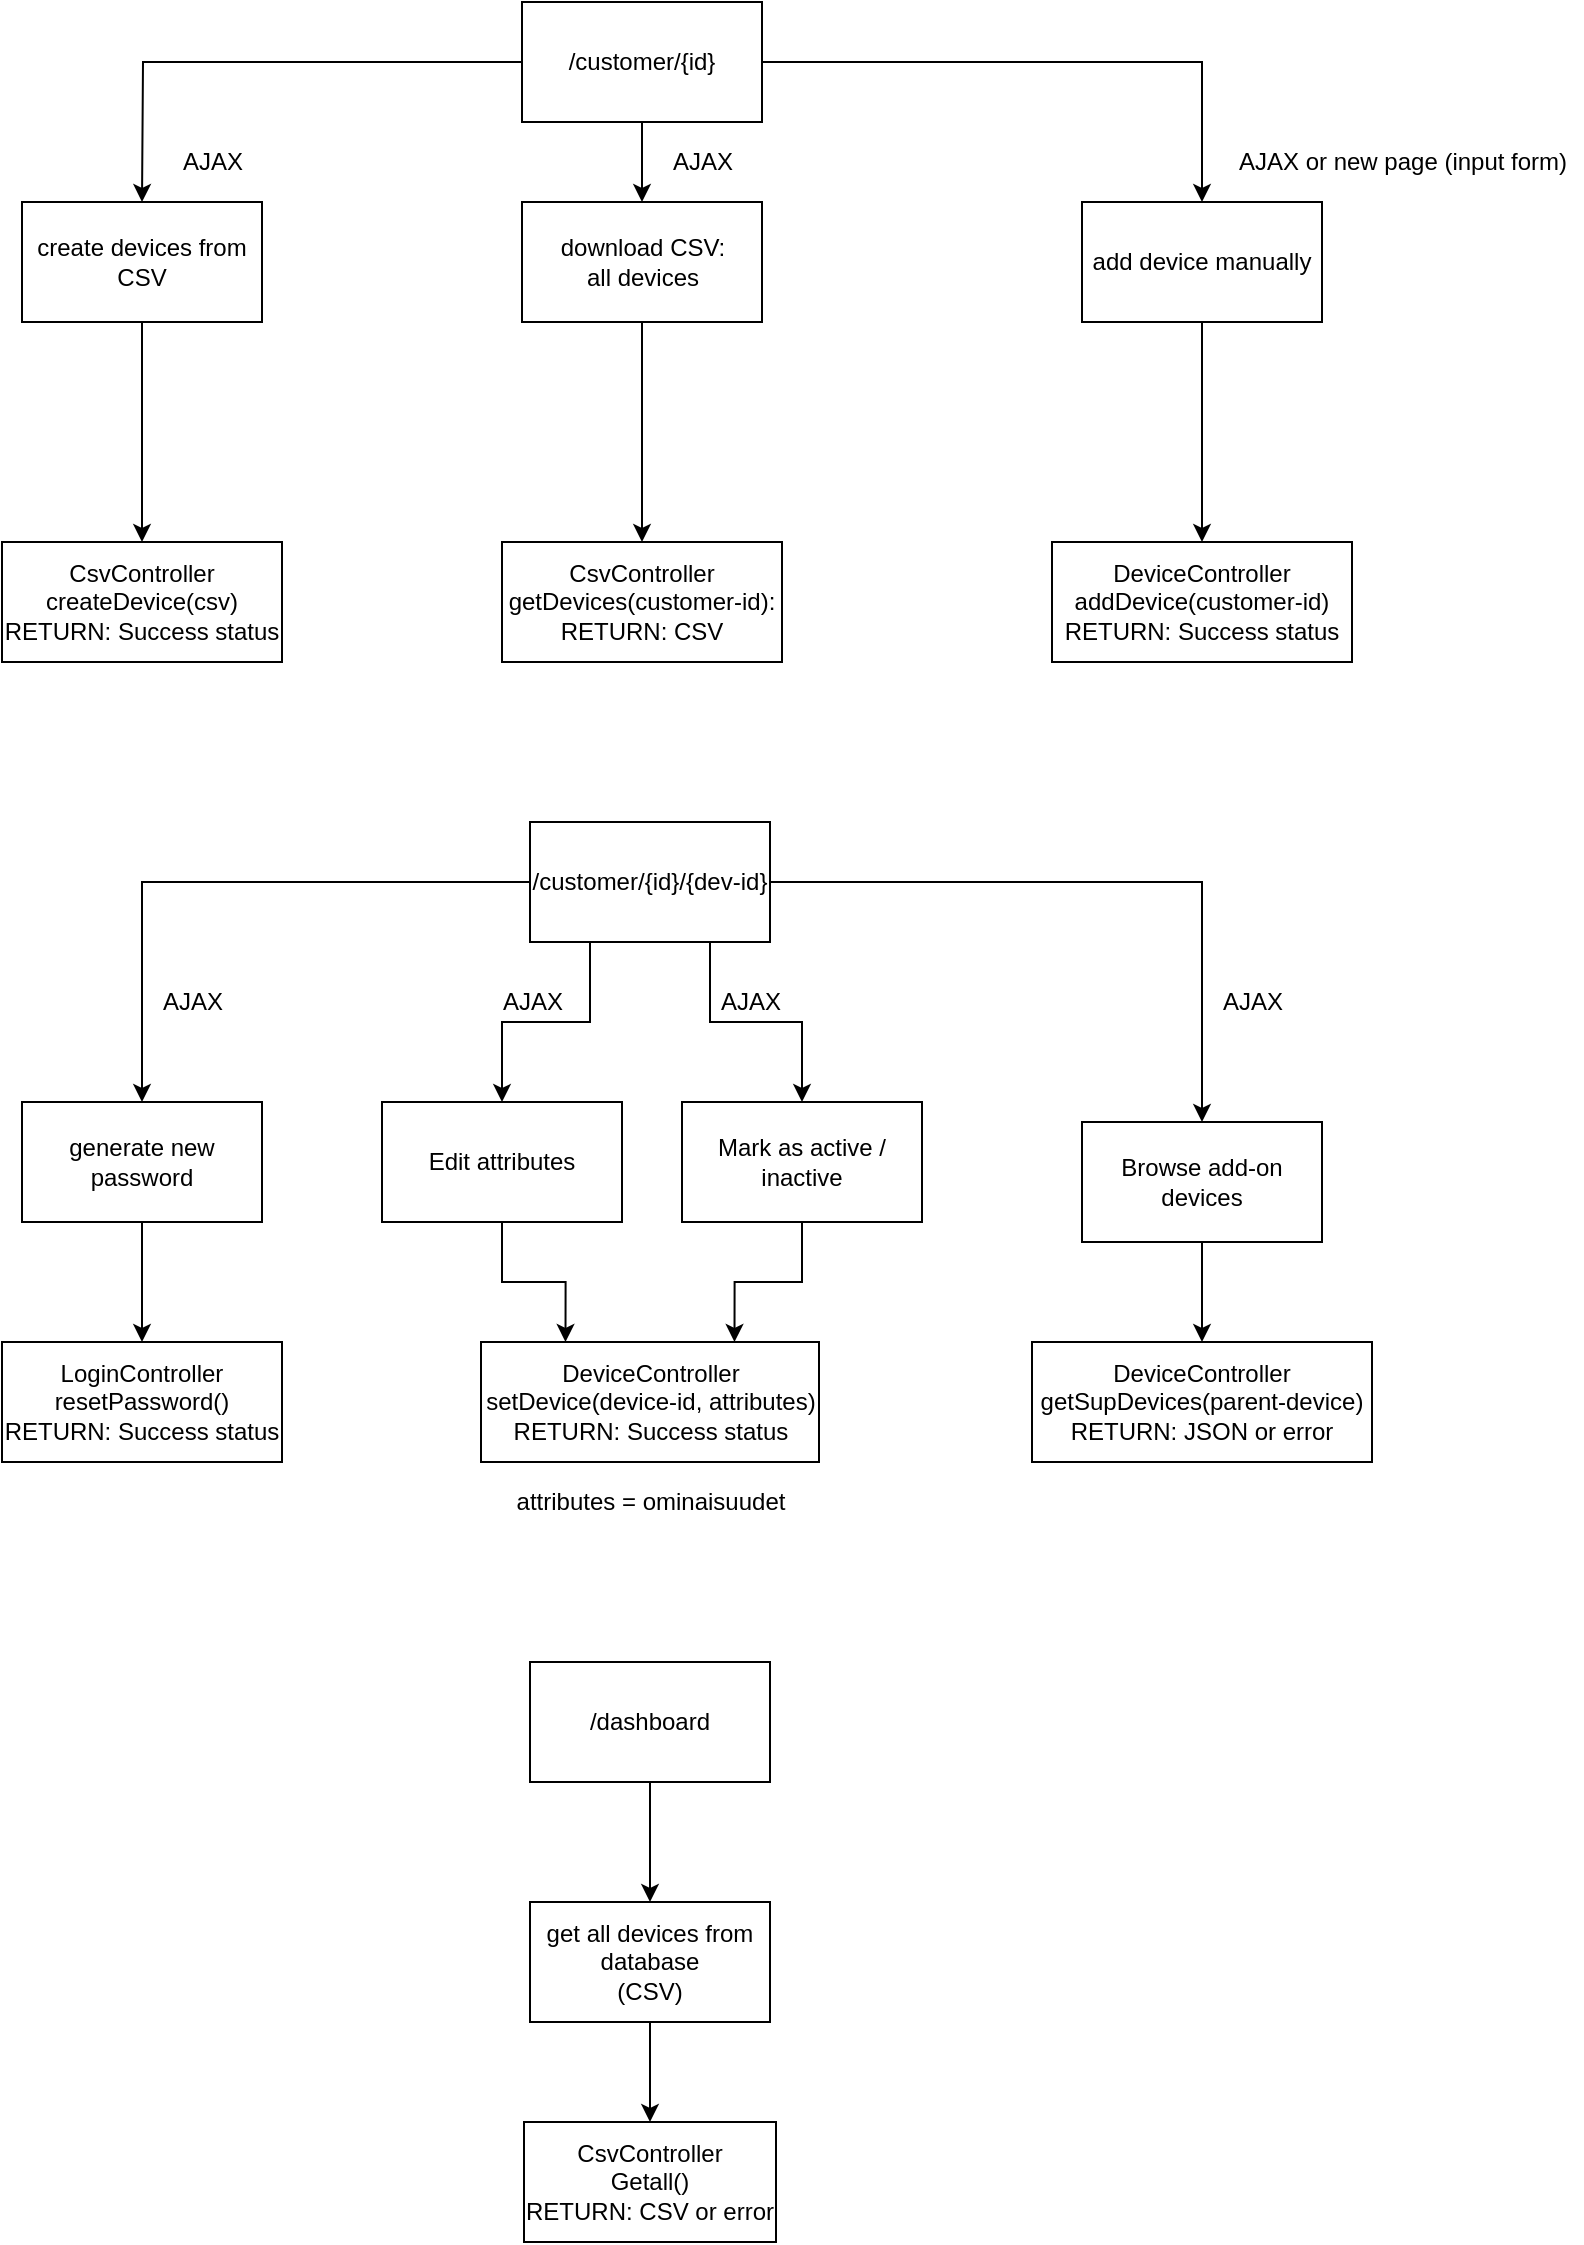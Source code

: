 <mxfile version="13.5.8" type="device"><diagram id="5p4_H8tu0cRUVVYnSDAf" name="Page-1"><mxGraphModel dx="1874" dy="817" grid="1" gridSize="10" guides="1" tooltips="1" connect="1" arrows="1" fold="1" page="1" pageScale="1" pageWidth="827" pageHeight="1169" math="0" shadow="0"><root><mxCell id="0"/><mxCell id="1" parent="0"/><mxCell id="C7uo2MUohzVKg0vGWZ4D-2" style="edgeStyle=orthogonalEdgeStyle;rounded=0;orthogonalLoop=1;jettySize=auto;html=1;exitX=0.5;exitY=1;exitDx=0;exitDy=0;entryX=0.5;entryY=0;entryDx=0;entryDy=0;" edge="1" parent="1" source="C7uo2MUohzVKg0vGWZ4D-1" target="C7uo2MUohzVKg0vGWZ4D-3"><mxGeometry relative="1" as="geometry"><mxPoint x="90" y="140" as="targetPoint"/></mxGeometry></mxCell><mxCell id="C7uo2MUohzVKg0vGWZ4D-6" style="edgeStyle=orthogonalEdgeStyle;rounded=0;orthogonalLoop=1;jettySize=auto;html=1;exitX=1;exitY=0.5;exitDx=0;exitDy=0;entryX=0.5;entryY=0;entryDx=0;entryDy=0;" edge="1" parent="1" source="C7uo2MUohzVKg0vGWZ4D-1" target="C7uo2MUohzVKg0vGWZ4D-7"><mxGeometry relative="1" as="geometry"><mxPoint x="290" y="120" as="targetPoint"/></mxGeometry></mxCell><mxCell id="C7uo2MUohzVKg0vGWZ4D-8" style="edgeStyle=orthogonalEdgeStyle;rounded=0;orthogonalLoop=1;jettySize=auto;html=1;exitX=0;exitY=0.5;exitDx=0;exitDy=0;" edge="1" parent="1" source="C7uo2MUohzVKg0vGWZ4D-1"><mxGeometry relative="1" as="geometry"><mxPoint x="100" y="110" as="targetPoint"/></mxGeometry></mxCell><mxCell id="C7uo2MUohzVKg0vGWZ4D-1" value="/customer/{id}" style="whiteSpace=wrap;html=1;" vertex="1" parent="1"><mxGeometry x="290" y="10" width="120" height="60" as="geometry"/></mxCell><mxCell id="C7uo2MUohzVKg0vGWZ4D-11" style="edgeStyle=orthogonalEdgeStyle;rounded=0;orthogonalLoop=1;jettySize=auto;html=1;exitX=0.5;exitY=1;exitDx=0;exitDy=0;entryX=0.5;entryY=0;entryDx=0;entryDy=0;" edge="1" parent="1" source="C7uo2MUohzVKg0vGWZ4D-3" target="C7uo2MUohzVKg0vGWZ4D-16"><mxGeometry relative="1" as="geometry"><mxPoint x="350" y="280" as="targetPoint"/></mxGeometry></mxCell><mxCell id="C7uo2MUohzVKg0vGWZ4D-3" value="" style="whiteSpace=wrap;html=1;" vertex="1" parent="1"><mxGeometry x="290" y="110" width="120" height="60" as="geometry"/></mxCell><mxCell id="C7uo2MUohzVKg0vGWZ4D-5" value="download CSV: &lt;br&gt;all devices" style="text;html=1;align=center;verticalAlign=middle;resizable=0;points=[];autosize=1;" vertex="1" parent="1"><mxGeometry x="300" y="125" width="100" height="30" as="geometry"/></mxCell><mxCell id="C7uo2MUohzVKg0vGWZ4D-12" style="edgeStyle=orthogonalEdgeStyle;rounded=0;orthogonalLoop=1;jettySize=auto;html=1;exitX=0.5;exitY=1;exitDx=0;exitDy=0;" edge="1" parent="1" source="C7uo2MUohzVKg0vGWZ4D-7"><mxGeometry relative="1" as="geometry"><mxPoint x="630" y="280" as="targetPoint"/></mxGeometry></mxCell><mxCell id="C7uo2MUohzVKg0vGWZ4D-7" value="add device manually" style="whiteSpace=wrap;html=1;" vertex="1" parent="1"><mxGeometry x="570" y="110" width="120" height="60" as="geometry"/></mxCell><mxCell id="C7uo2MUohzVKg0vGWZ4D-10" style="edgeStyle=orthogonalEdgeStyle;rounded=0;orthogonalLoop=1;jettySize=auto;html=1;exitX=0.5;exitY=1;exitDx=0;exitDy=0;" edge="1" parent="1" source="C7uo2MUohzVKg0vGWZ4D-9"><mxGeometry relative="1" as="geometry"><mxPoint x="100" y="280" as="targetPoint"/></mxGeometry></mxCell><mxCell id="C7uo2MUohzVKg0vGWZ4D-9" value="create devices from CSV" style="whiteSpace=wrap;html=1;" vertex="1" parent="1"><mxGeometry x="40" y="110" width="120" height="60" as="geometry"/></mxCell><mxCell id="C7uo2MUohzVKg0vGWZ4D-13" value="AJAX" style="text;html=1;align=center;verticalAlign=middle;resizable=0;points=[];autosize=1;" vertex="1" parent="1"><mxGeometry x="355" y="80" width="50" height="20" as="geometry"/></mxCell><mxCell id="C7uo2MUohzVKg0vGWZ4D-14" value="AJAX or new page (input form)" style="text;html=1;align=center;verticalAlign=middle;resizable=0;points=[];autosize=1;" vertex="1" parent="1"><mxGeometry x="640" y="80" width="180" height="20" as="geometry"/></mxCell><mxCell id="C7uo2MUohzVKg0vGWZ4D-15" value="CsvController&lt;br&gt;createDevice(csv)&lt;br&gt;RETURN: Success status" style="whiteSpace=wrap;html=1;" vertex="1" parent="1"><mxGeometry x="30" y="280" width="140" height="60" as="geometry"/></mxCell><mxCell id="C7uo2MUohzVKg0vGWZ4D-16" value="CsvController&lt;br&gt;getDevices(customer-id): RETURN: CSV" style="whiteSpace=wrap;html=1;" vertex="1" parent="1"><mxGeometry x="280" y="280" width="140" height="60" as="geometry"/></mxCell><mxCell id="C7uo2MUohzVKg0vGWZ4D-17" value="DeviceController&lt;br&gt;addDevice(customer-id)&lt;br&gt;RETURN: Success status" style="whiteSpace=wrap;html=1;" vertex="1" parent="1"><mxGeometry x="555" y="280" width="150" height="60" as="geometry"/></mxCell><mxCell id="C7uo2MUohzVKg0vGWZ4D-18" value="AJAX" style="text;html=1;align=center;verticalAlign=middle;resizable=0;points=[];autosize=1;" vertex="1" parent="1"><mxGeometry x="110" y="80" width="50" height="20" as="geometry"/></mxCell><mxCell id="C7uo2MUohzVKg0vGWZ4D-20" style="edgeStyle=orthogonalEdgeStyle;rounded=0;orthogonalLoop=1;jettySize=auto;html=1;exitX=0.25;exitY=1;exitDx=0;exitDy=0;entryX=0.5;entryY=0;entryDx=0;entryDy=0;" edge="1" parent="1" source="C7uo2MUohzVKg0vGWZ4D-19" target="C7uo2MUohzVKg0vGWZ4D-40"><mxGeometry relative="1" as="geometry"><mxPoint x="354" y="560" as="targetPoint"/></mxGeometry></mxCell><mxCell id="C7uo2MUohzVKg0vGWZ4D-23" style="edgeStyle=orthogonalEdgeStyle;rounded=0;orthogonalLoop=1;jettySize=auto;html=1;exitX=0;exitY=0.5;exitDx=0;exitDy=0;entryX=0.5;entryY=0;entryDx=0;entryDy=0;" edge="1" parent="1" source="C7uo2MUohzVKg0vGWZ4D-19" target="C7uo2MUohzVKg0vGWZ4D-24"><mxGeometry relative="1" as="geometry"><mxPoint x="100" y="550" as="targetPoint"/></mxGeometry></mxCell><mxCell id="C7uo2MUohzVKg0vGWZ4D-25" style="edgeStyle=orthogonalEdgeStyle;rounded=0;orthogonalLoop=1;jettySize=auto;html=1;exitX=1;exitY=0.5;exitDx=0;exitDy=0;entryX=0.5;entryY=0;entryDx=0;entryDy=0;" edge="1" parent="1" source="C7uo2MUohzVKg0vGWZ4D-19" target="C7uo2MUohzVKg0vGWZ4D-26"><mxGeometry relative="1" as="geometry"><mxPoint x="630" y="550" as="targetPoint"/></mxGeometry></mxCell><mxCell id="C7uo2MUohzVKg0vGWZ4D-42" style="edgeStyle=orthogonalEdgeStyle;rounded=0;orthogonalLoop=1;jettySize=auto;html=1;exitX=0.75;exitY=1;exitDx=0;exitDy=0;entryX=0.5;entryY=0;entryDx=0;entryDy=0;" edge="1" parent="1" source="C7uo2MUohzVKg0vGWZ4D-19" target="C7uo2MUohzVKg0vGWZ4D-21"><mxGeometry relative="1" as="geometry"><Array as="points"><mxPoint x="384" y="520"/><mxPoint x="430" y="520"/></Array></mxGeometry></mxCell><mxCell id="C7uo2MUohzVKg0vGWZ4D-19" value="/customer/{id}/{dev-id}" style="whiteSpace=wrap;html=1;" vertex="1" parent="1"><mxGeometry x="294" y="420" width="120" height="60" as="geometry"/></mxCell><mxCell id="C7uo2MUohzVKg0vGWZ4D-37" style="edgeStyle=orthogonalEdgeStyle;rounded=0;orthogonalLoop=1;jettySize=auto;html=1;exitX=0.5;exitY=1;exitDx=0;exitDy=0;entryX=0.75;entryY=0;entryDx=0;entryDy=0;" edge="1" parent="1" source="C7uo2MUohzVKg0vGWZ4D-21" target="C7uo2MUohzVKg0vGWZ4D-35"><mxGeometry relative="1" as="geometry"/></mxCell><mxCell id="C7uo2MUohzVKg0vGWZ4D-21" value="Mark as active / inactive" style="whiteSpace=wrap;html=1;" vertex="1" parent="1"><mxGeometry x="370" y="560" width="120" height="60" as="geometry"/></mxCell><mxCell id="C7uo2MUohzVKg0vGWZ4D-28" style="edgeStyle=orthogonalEdgeStyle;rounded=0;orthogonalLoop=1;jettySize=auto;html=1;exitX=0.5;exitY=1;exitDx=0;exitDy=0;" edge="1" parent="1" source="C7uo2MUohzVKg0vGWZ4D-24" target="C7uo2MUohzVKg0vGWZ4D-27"><mxGeometry relative="1" as="geometry"/></mxCell><mxCell id="C7uo2MUohzVKg0vGWZ4D-24" value="generate new password" style="whiteSpace=wrap;html=1;" vertex="1" parent="1"><mxGeometry x="40" y="560" width="120" height="60" as="geometry"/></mxCell><mxCell id="C7uo2MUohzVKg0vGWZ4D-33" style="edgeStyle=orthogonalEdgeStyle;rounded=0;orthogonalLoop=1;jettySize=auto;html=1;exitX=0.5;exitY=1;exitDx=0;exitDy=0;" edge="1" parent="1" source="C7uo2MUohzVKg0vGWZ4D-26"><mxGeometry relative="1" as="geometry"><mxPoint x="630" y="680" as="targetPoint"/></mxGeometry></mxCell><mxCell id="C7uo2MUohzVKg0vGWZ4D-26" value="Browse add-on devices" style="whiteSpace=wrap;html=1;" vertex="1" parent="1"><mxGeometry x="570" y="570" width="120" height="60" as="geometry"/></mxCell><mxCell id="C7uo2MUohzVKg0vGWZ4D-27" value="LoginController&lt;br&gt;resetPassword()&lt;br&gt;RETURN: Success status" style="whiteSpace=wrap;html=1;" vertex="1" parent="1"><mxGeometry x="30" y="680" width="140" height="60" as="geometry"/></mxCell><mxCell id="C7uo2MUohzVKg0vGWZ4D-30" value="AJAX" style="text;html=1;align=center;verticalAlign=middle;resizable=0;points=[];autosize=1;" vertex="1" parent="1"><mxGeometry x="100" y="500" width="50" height="20" as="geometry"/></mxCell><mxCell id="C7uo2MUohzVKg0vGWZ4D-31" value="AJAX" style="text;html=1;align=center;verticalAlign=middle;resizable=0;points=[];autosize=1;" vertex="1" parent="1"><mxGeometry x="269.5" y="500" width="50" height="20" as="geometry"/></mxCell><mxCell id="C7uo2MUohzVKg0vGWZ4D-32" value="AJAX" style="text;html=1;align=center;verticalAlign=middle;resizable=0;points=[];autosize=1;" vertex="1" parent="1"><mxGeometry x="630" y="500" width="50" height="20" as="geometry"/></mxCell><mxCell id="C7uo2MUohzVKg0vGWZ4D-34" value="DeviceController&lt;br&gt;getSupDevices(parent-device)&lt;br&gt;RETURN: JSON or error" style="whiteSpace=wrap;html=1;" vertex="1" parent="1"><mxGeometry x="545" y="680" width="170" height="60" as="geometry"/></mxCell><mxCell id="C7uo2MUohzVKg0vGWZ4D-35" value="DeviceController&lt;br&gt;setDevice(device-id, attributes)&lt;br&gt;RETURN: Success status" style="whiteSpace=wrap;html=1;" vertex="1" parent="1"><mxGeometry x="269.5" y="680" width="169" height="60" as="geometry"/></mxCell><mxCell id="C7uo2MUohzVKg0vGWZ4D-39" value="attributes = ominaisuudet" style="text;html=1;align=center;verticalAlign=middle;resizable=0;points=[];autosize=1;" vertex="1" parent="1"><mxGeometry x="279" y="750" width="150" height="20" as="geometry"/></mxCell><mxCell id="C7uo2MUohzVKg0vGWZ4D-43" style="edgeStyle=orthogonalEdgeStyle;rounded=0;orthogonalLoop=1;jettySize=auto;html=1;exitX=0.5;exitY=1;exitDx=0;exitDy=0;entryX=0.25;entryY=0;entryDx=0;entryDy=0;" edge="1" parent="1" source="C7uo2MUohzVKg0vGWZ4D-40" target="C7uo2MUohzVKg0vGWZ4D-35"><mxGeometry relative="1" as="geometry"/></mxCell><mxCell id="C7uo2MUohzVKg0vGWZ4D-40" value="Edit attributes" style="whiteSpace=wrap;html=1;" vertex="1" parent="1"><mxGeometry x="220" y="560" width="120" height="60" as="geometry"/></mxCell><mxCell id="C7uo2MUohzVKg0vGWZ4D-41" value="AJAX" style="text;html=1;align=center;verticalAlign=middle;resizable=0;points=[];autosize=1;" vertex="1" parent="1"><mxGeometry x="379" y="500" width="50" height="20" as="geometry"/></mxCell><mxCell id="C7uo2MUohzVKg0vGWZ4D-45" style="edgeStyle=orthogonalEdgeStyle;rounded=0;orthogonalLoop=1;jettySize=auto;html=1;exitX=0.5;exitY=1;exitDx=0;exitDy=0;" edge="1" parent="1" source="C7uo2MUohzVKg0vGWZ4D-44"><mxGeometry relative="1" as="geometry"><mxPoint x="354" y="960" as="targetPoint"/></mxGeometry></mxCell><mxCell id="C7uo2MUohzVKg0vGWZ4D-44" value="/dashboard" style="whiteSpace=wrap;html=1;" vertex="1" parent="1"><mxGeometry x="294" y="840" width="120" height="60" as="geometry"/></mxCell><mxCell id="C7uo2MUohzVKg0vGWZ4D-48" style="edgeStyle=orthogonalEdgeStyle;rounded=0;orthogonalLoop=1;jettySize=auto;html=1;exitX=0.5;exitY=1;exitDx=0;exitDy=0;entryX=0.5;entryY=0;entryDx=0;entryDy=0;" edge="1" parent="1" source="C7uo2MUohzVKg0vGWZ4D-46" target="C7uo2MUohzVKg0vGWZ4D-47"><mxGeometry relative="1" as="geometry"/></mxCell><mxCell id="C7uo2MUohzVKg0vGWZ4D-46" value="get all devices from database&lt;br&gt;(CSV)" style="whiteSpace=wrap;html=1;" vertex="1" parent="1"><mxGeometry x="294" y="960" width="120" height="60" as="geometry"/></mxCell><mxCell id="C7uo2MUohzVKg0vGWZ4D-47" value="CsvController&lt;br&gt;Getall()&lt;br&gt;RETURN: CSV or error" style="whiteSpace=wrap;html=1;" vertex="1" parent="1"><mxGeometry x="291" y="1070" width="126" height="60" as="geometry"/></mxCell></root></mxGraphModel></diagram></mxfile>